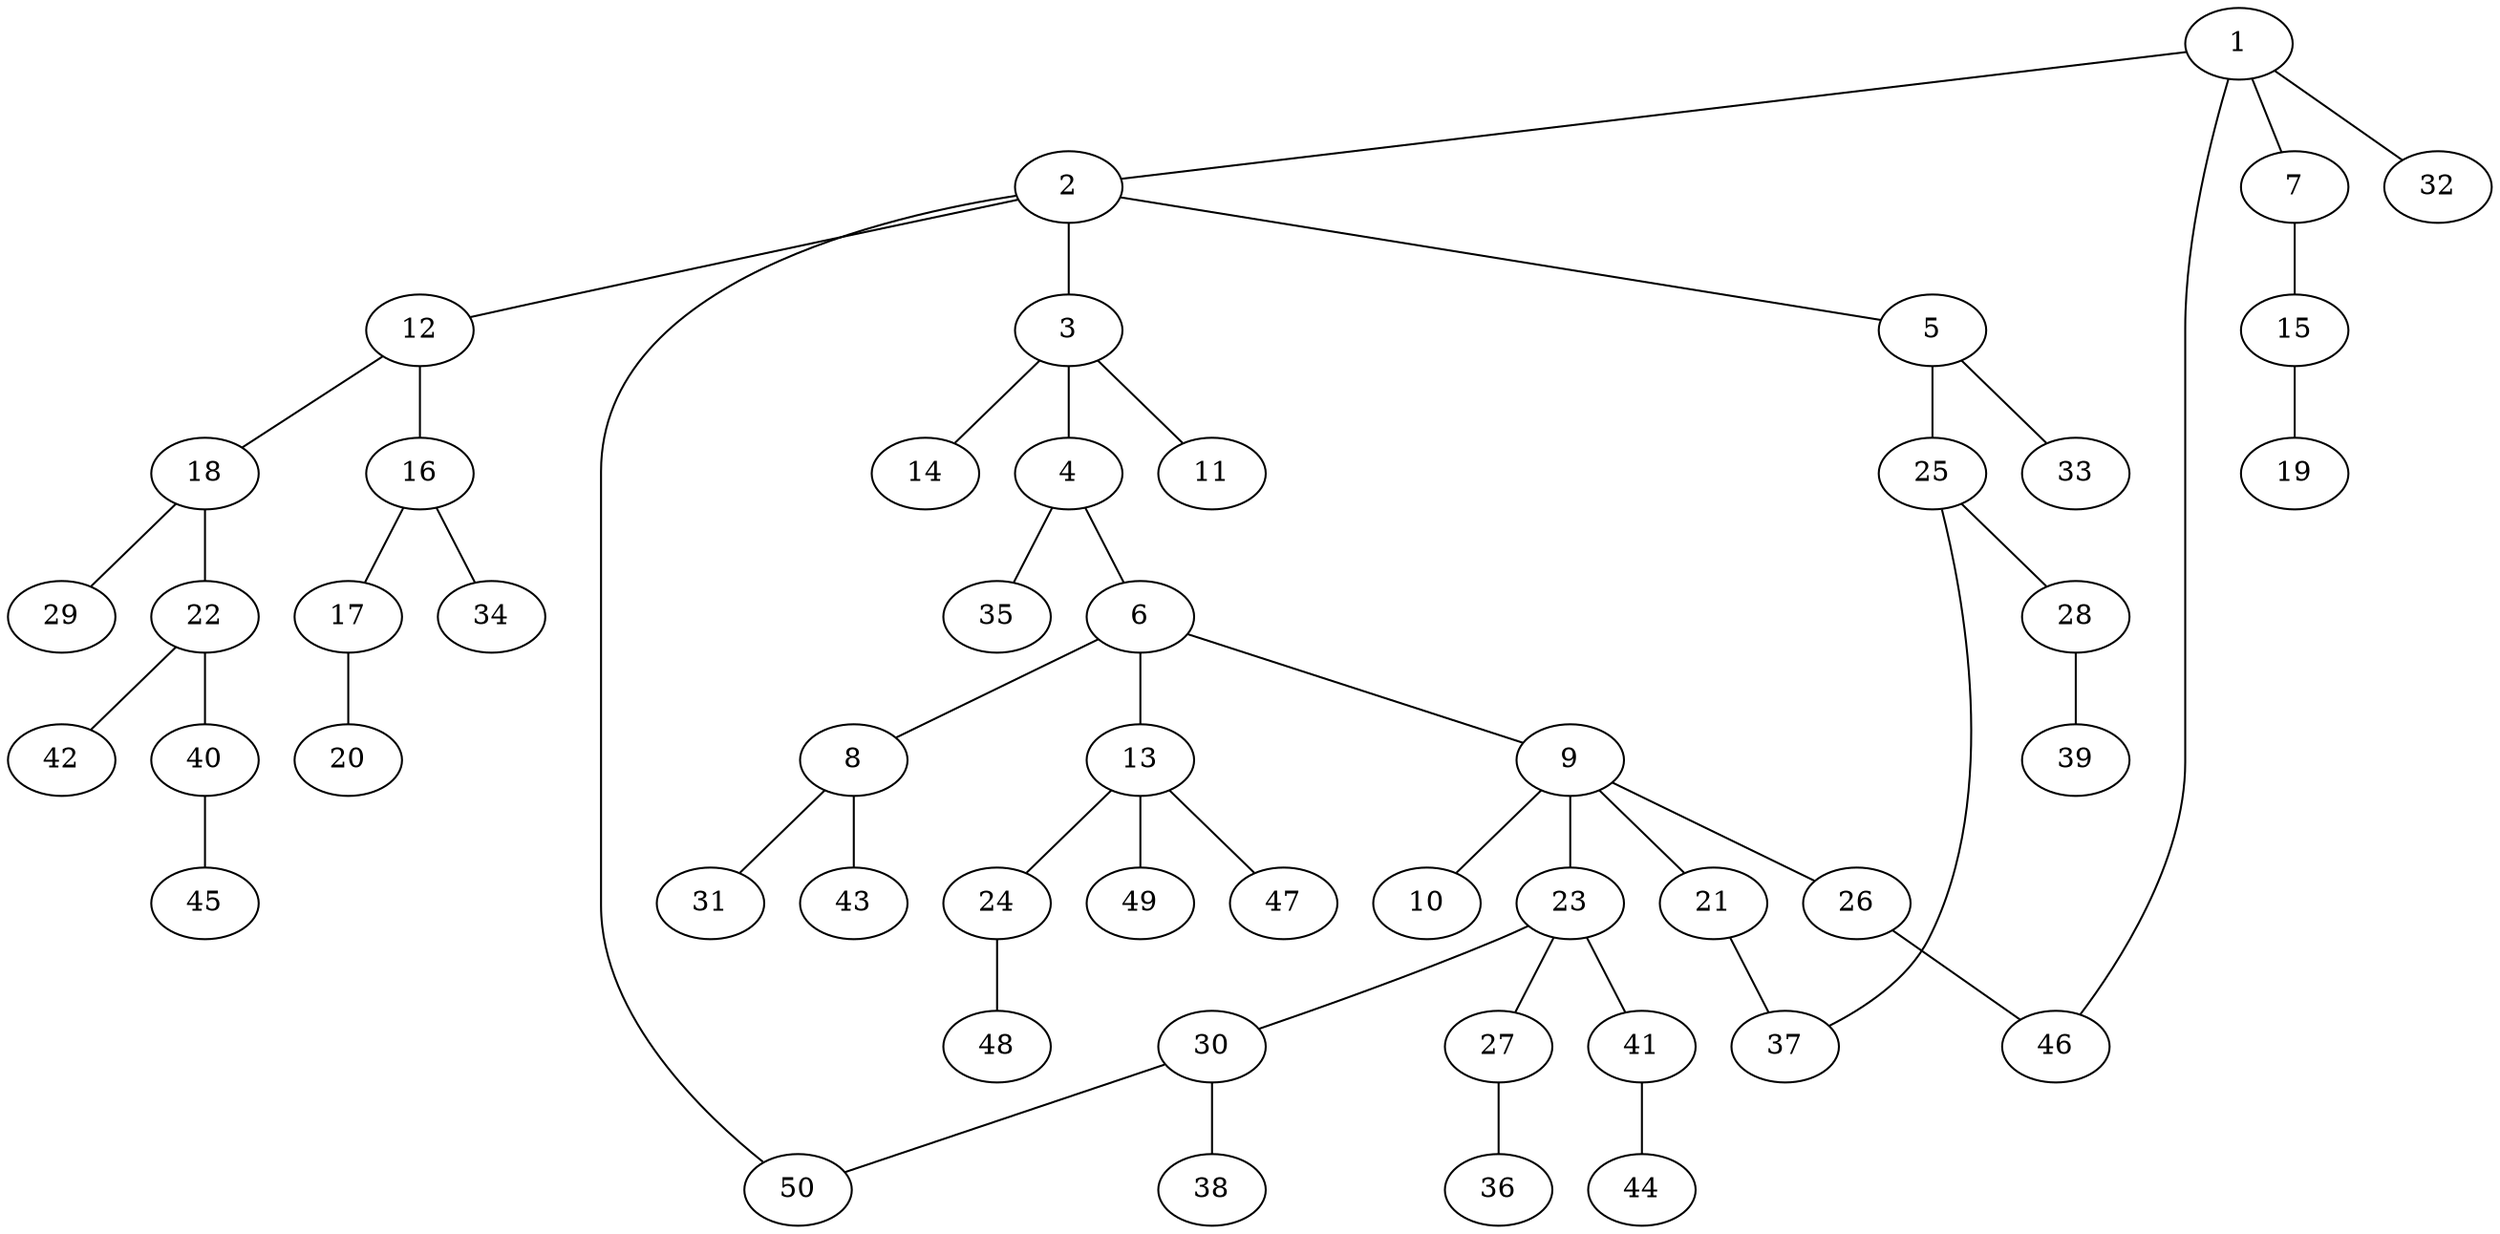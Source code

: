 graph graphname {1--2
1--7
1--32
1--46
2--3
2--5
2--12
2--50
3--4
3--11
3--14
4--6
4--35
5--25
5--33
6--8
6--9
6--13
7--15
8--31
8--43
9--10
9--21
9--23
9--26
12--16
12--18
13--24
13--47
13--49
15--19
16--17
16--34
17--20
18--22
18--29
21--37
22--40
22--42
23--27
23--30
23--41
24--48
25--28
25--37
26--46
27--36
28--39
30--38
30--50
40--45
41--44
}